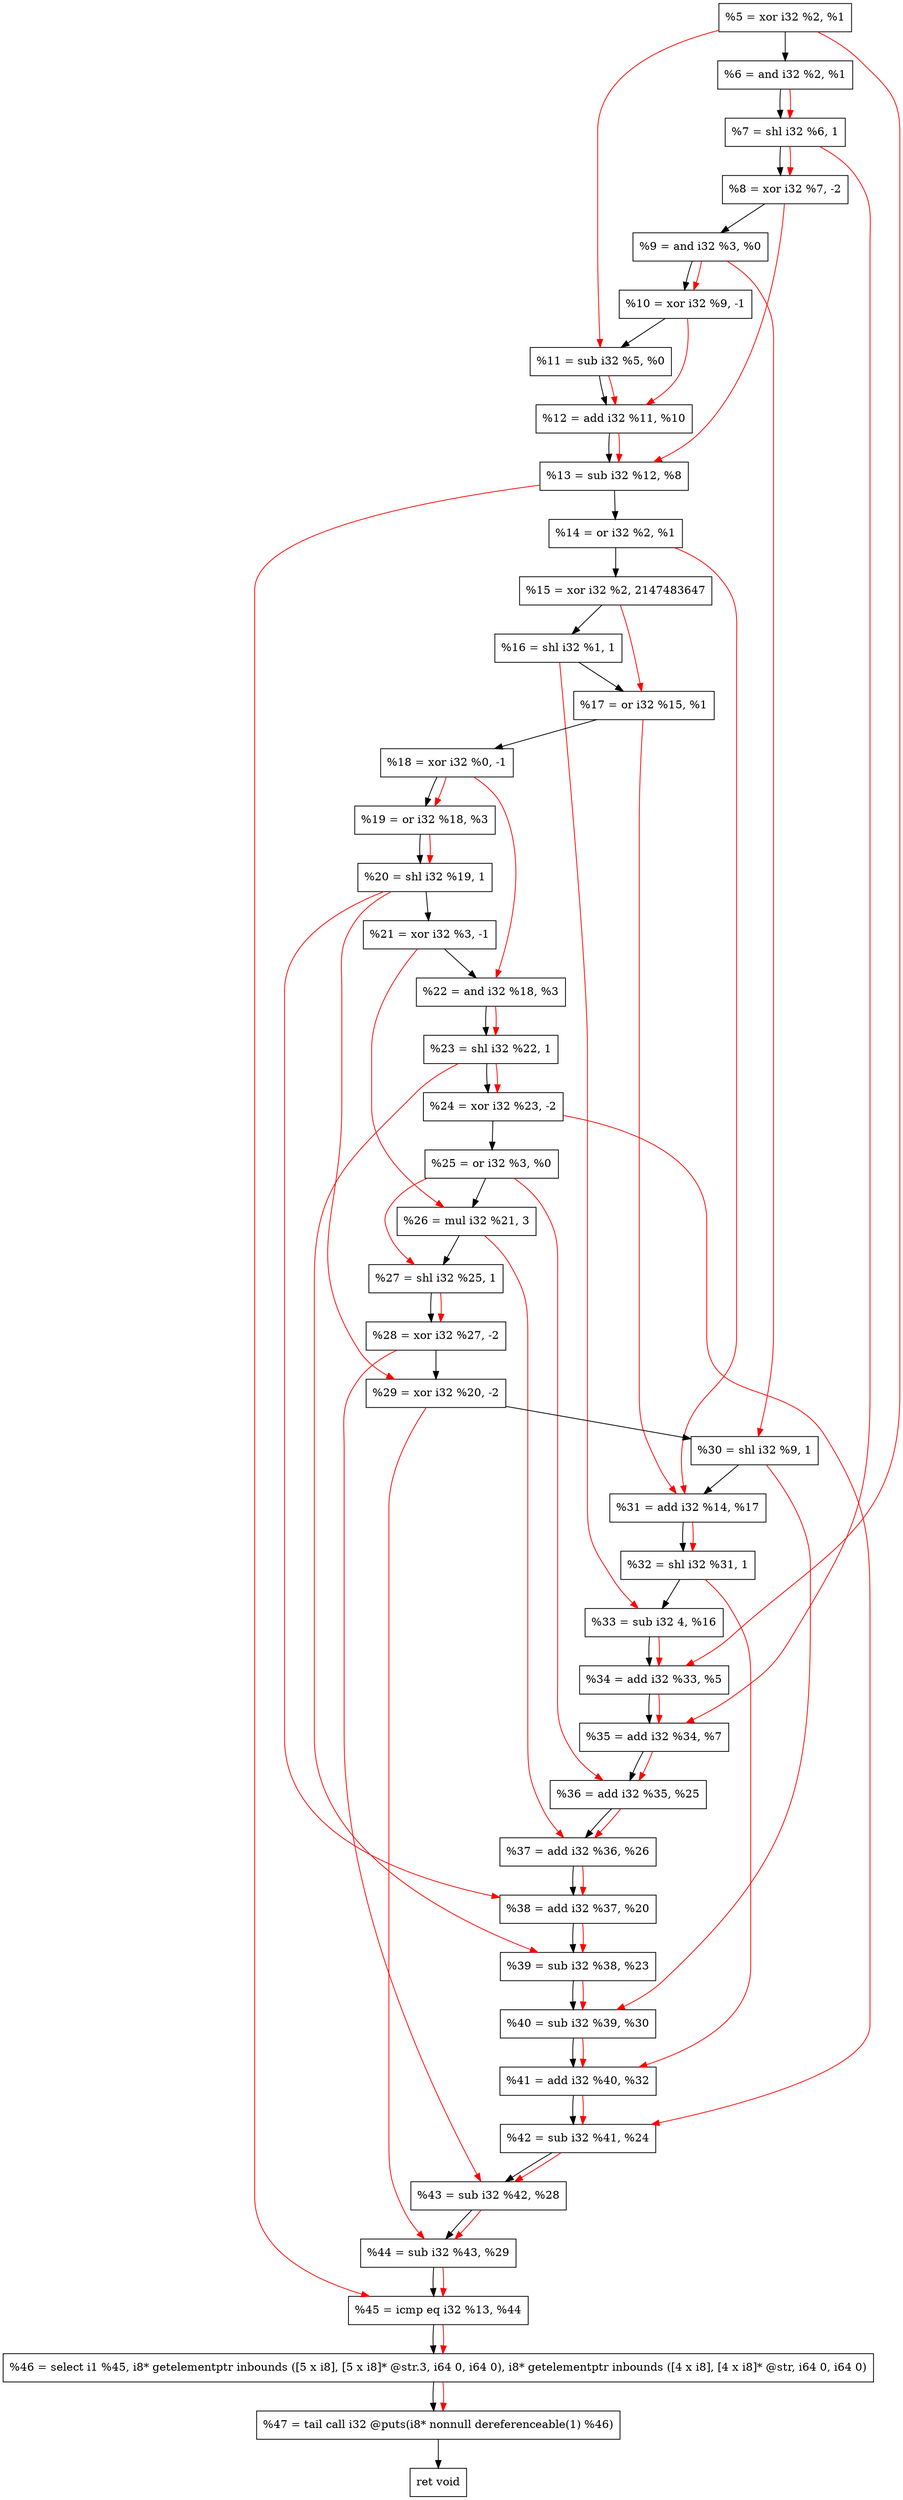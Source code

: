 digraph "DFG for'crackme' function" {
	Node0x1eb1b50[shape=record, label="  %5 = xor i32 %2, %1"];
	Node0x1eb1bc0[shape=record, label="  %6 = and i32 %2, %1"];
	Node0x1eb2240[shape=record, label="  %7 = shl i32 %6, 1"];
	Node0x1eb22e0[shape=record, label="  %8 = xor i32 %7, -2"];
	Node0x1eb2350[shape=record, label="  %9 = and i32 %3, %0"];
	Node0x1eb23f0[shape=record, label="  %10 = xor i32 %9, -1"];
	Node0x1eb2460[shape=record, label="  %11 = sub i32 %5, %0"];
	Node0x1eb24d0[shape=record, label="  %12 = add i32 %11, %10"];
	Node0x1eb2540[shape=record, label="  %13 = sub i32 %12, %8"];
	Node0x1eb25b0[shape=record, label="  %14 = or i32 %2, %1"];
	Node0x1eb2650[shape=record, label="  %15 = xor i32 %2, 2147483647"];
	Node0x1eb26c0[shape=record, label="  %16 = shl i32 %1, 1"];
	Node0x1eb2730[shape=record, label="  %17 = or i32 %15, %1"];
	Node0x1eb27a0[shape=record, label="  %18 = xor i32 %0, -1"];
	Node0x1eb2810[shape=record, label="  %19 = or i32 %18, %3"];
	Node0x1eb2880[shape=record, label="  %20 = shl i32 %19, 1"];
	Node0x1eb28f0[shape=record, label="  %21 = xor i32 %3, -1"];
	Node0x1eb2960[shape=record, label="  %22 = and i32 %18, %3"];
	Node0x1eb29d0[shape=record, label="  %23 = shl i32 %22, 1"];
	Node0x1eb2a40[shape=record, label="  %24 = xor i32 %23, -2"];
	Node0x1eb2ab0[shape=record, label="  %25 = or i32 %3, %0"];
	Node0x1eb2b50[shape=record, label="  %26 = mul i32 %21, 3"];
	Node0x1eb2bc0[shape=record, label="  %27 = shl i32 %25, 1"];
	Node0x1eb2c30[shape=record, label="  %28 = xor i32 %27, -2"];
	Node0x1eb2ca0[shape=record, label="  %29 = xor i32 %20, -2"];
	Node0x1eb2d10[shape=record, label="  %30 = shl i32 %9, 1"];
	Node0x1eb2d80[shape=record, label="  %31 = add i32 %14, %17"];
	Node0x1eb2df0[shape=record, label="  %32 = shl i32 %31, 1"];
	Node0x1eb30a0[shape=record, label="  %33 = sub i32 4, %16"];
	Node0x1eb3110[shape=record, label="  %34 = add i32 %33, %5"];
	Node0x1eb3180[shape=record, label="  %35 = add i32 %34, %7"];
	Node0x1eb31f0[shape=record, label="  %36 = add i32 %35, %25"];
	Node0x1eb3260[shape=record, label="  %37 = add i32 %36, %26"];
	Node0x1eb32d0[shape=record, label="  %38 = add i32 %37, %20"];
	Node0x1eb3340[shape=record, label="  %39 = sub i32 %38, %23"];
	Node0x1eb33b0[shape=record, label="  %40 = sub i32 %39, %30"];
	Node0x1eb3420[shape=record, label="  %41 = add i32 %40, %32"];
	Node0x1eb3490[shape=record, label="  %42 = sub i32 %41, %24"];
	Node0x1eb3500[shape=record, label="  %43 = sub i32 %42, %28"];
	Node0x1eb3570[shape=record, label="  %44 = sub i32 %43, %29"];
	Node0x1eb35e0[shape=record, label="  %45 = icmp eq i32 %13, %44"];
	Node0x1e52268[shape=record, label="  %46 = select i1 %45, i8* getelementptr inbounds ([5 x i8], [5 x i8]* @str.3, i64 0, i64 0), i8* getelementptr inbounds ([4 x i8], [4 x i8]* @str, i64 0, i64 0)"];
	Node0x1eb3a80[shape=record, label="  %47 = tail call i32 @puts(i8* nonnull dereferenceable(1) %46)"];
	Node0x1eb3ad0[shape=record, label="  ret void"];
	Node0x1eb1b50 -> Node0x1eb1bc0;
	Node0x1eb1bc0 -> Node0x1eb2240;
	Node0x1eb2240 -> Node0x1eb22e0;
	Node0x1eb22e0 -> Node0x1eb2350;
	Node0x1eb2350 -> Node0x1eb23f0;
	Node0x1eb23f0 -> Node0x1eb2460;
	Node0x1eb2460 -> Node0x1eb24d0;
	Node0x1eb24d0 -> Node0x1eb2540;
	Node0x1eb2540 -> Node0x1eb25b0;
	Node0x1eb25b0 -> Node0x1eb2650;
	Node0x1eb2650 -> Node0x1eb26c0;
	Node0x1eb26c0 -> Node0x1eb2730;
	Node0x1eb2730 -> Node0x1eb27a0;
	Node0x1eb27a0 -> Node0x1eb2810;
	Node0x1eb2810 -> Node0x1eb2880;
	Node0x1eb2880 -> Node0x1eb28f0;
	Node0x1eb28f0 -> Node0x1eb2960;
	Node0x1eb2960 -> Node0x1eb29d0;
	Node0x1eb29d0 -> Node0x1eb2a40;
	Node0x1eb2a40 -> Node0x1eb2ab0;
	Node0x1eb2ab0 -> Node0x1eb2b50;
	Node0x1eb2b50 -> Node0x1eb2bc0;
	Node0x1eb2bc0 -> Node0x1eb2c30;
	Node0x1eb2c30 -> Node0x1eb2ca0;
	Node0x1eb2ca0 -> Node0x1eb2d10;
	Node0x1eb2d10 -> Node0x1eb2d80;
	Node0x1eb2d80 -> Node0x1eb2df0;
	Node0x1eb2df0 -> Node0x1eb30a0;
	Node0x1eb30a0 -> Node0x1eb3110;
	Node0x1eb3110 -> Node0x1eb3180;
	Node0x1eb3180 -> Node0x1eb31f0;
	Node0x1eb31f0 -> Node0x1eb3260;
	Node0x1eb3260 -> Node0x1eb32d0;
	Node0x1eb32d0 -> Node0x1eb3340;
	Node0x1eb3340 -> Node0x1eb33b0;
	Node0x1eb33b0 -> Node0x1eb3420;
	Node0x1eb3420 -> Node0x1eb3490;
	Node0x1eb3490 -> Node0x1eb3500;
	Node0x1eb3500 -> Node0x1eb3570;
	Node0x1eb3570 -> Node0x1eb35e0;
	Node0x1eb35e0 -> Node0x1e52268;
	Node0x1e52268 -> Node0x1eb3a80;
	Node0x1eb3a80 -> Node0x1eb3ad0;
edge [color=red]
	Node0x1eb1bc0 -> Node0x1eb2240;
	Node0x1eb2240 -> Node0x1eb22e0;
	Node0x1eb2350 -> Node0x1eb23f0;
	Node0x1eb1b50 -> Node0x1eb2460;
	Node0x1eb2460 -> Node0x1eb24d0;
	Node0x1eb23f0 -> Node0x1eb24d0;
	Node0x1eb24d0 -> Node0x1eb2540;
	Node0x1eb22e0 -> Node0x1eb2540;
	Node0x1eb2650 -> Node0x1eb2730;
	Node0x1eb27a0 -> Node0x1eb2810;
	Node0x1eb2810 -> Node0x1eb2880;
	Node0x1eb27a0 -> Node0x1eb2960;
	Node0x1eb2960 -> Node0x1eb29d0;
	Node0x1eb29d0 -> Node0x1eb2a40;
	Node0x1eb28f0 -> Node0x1eb2b50;
	Node0x1eb2ab0 -> Node0x1eb2bc0;
	Node0x1eb2bc0 -> Node0x1eb2c30;
	Node0x1eb2880 -> Node0x1eb2ca0;
	Node0x1eb2350 -> Node0x1eb2d10;
	Node0x1eb25b0 -> Node0x1eb2d80;
	Node0x1eb2730 -> Node0x1eb2d80;
	Node0x1eb2d80 -> Node0x1eb2df0;
	Node0x1eb26c0 -> Node0x1eb30a0;
	Node0x1eb30a0 -> Node0x1eb3110;
	Node0x1eb1b50 -> Node0x1eb3110;
	Node0x1eb3110 -> Node0x1eb3180;
	Node0x1eb2240 -> Node0x1eb3180;
	Node0x1eb3180 -> Node0x1eb31f0;
	Node0x1eb2ab0 -> Node0x1eb31f0;
	Node0x1eb31f0 -> Node0x1eb3260;
	Node0x1eb2b50 -> Node0x1eb3260;
	Node0x1eb3260 -> Node0x1eb32d0;
	Node0x1eb2880 -> Node0x1eb32d0;
	Node0x1eb32d0 -> Node0x1eb3340;
	Node0x1eb29d0 -> Node0x1eb3340;
	Node0x1eb3340 -> Node0x1eb33b0;
	Node0x1eb2d10 -> Node0x1eb33b0;
	Node0x1eb33b0 -> Node0x1eb3420;
	Node0x1eb2df0 -> Node0x1eb3420;
	Node0x1eb3420 -> Node0x1eb3490;
	Node0x1eb2a40 -> Node0x1eb3490;
	Node0x1eb3490 -> Node0x1eb3500;
	Node0x1eb2c30 -> Node0x1eb3500;
	Node0x1eb3500 -> Node0x1eb3570;
	Node0x1eb2ca0 -> Node0x1eb3570;
	Node0x1eb2540 -> Node0x1eb35e0;
	Node0x1eb3570 -> Node0x1eb35e0;
	Node0x1eb35e0 -> Node0x1e52268;
	Node0x1e52268 -> Node0x1eb3a80;
}
